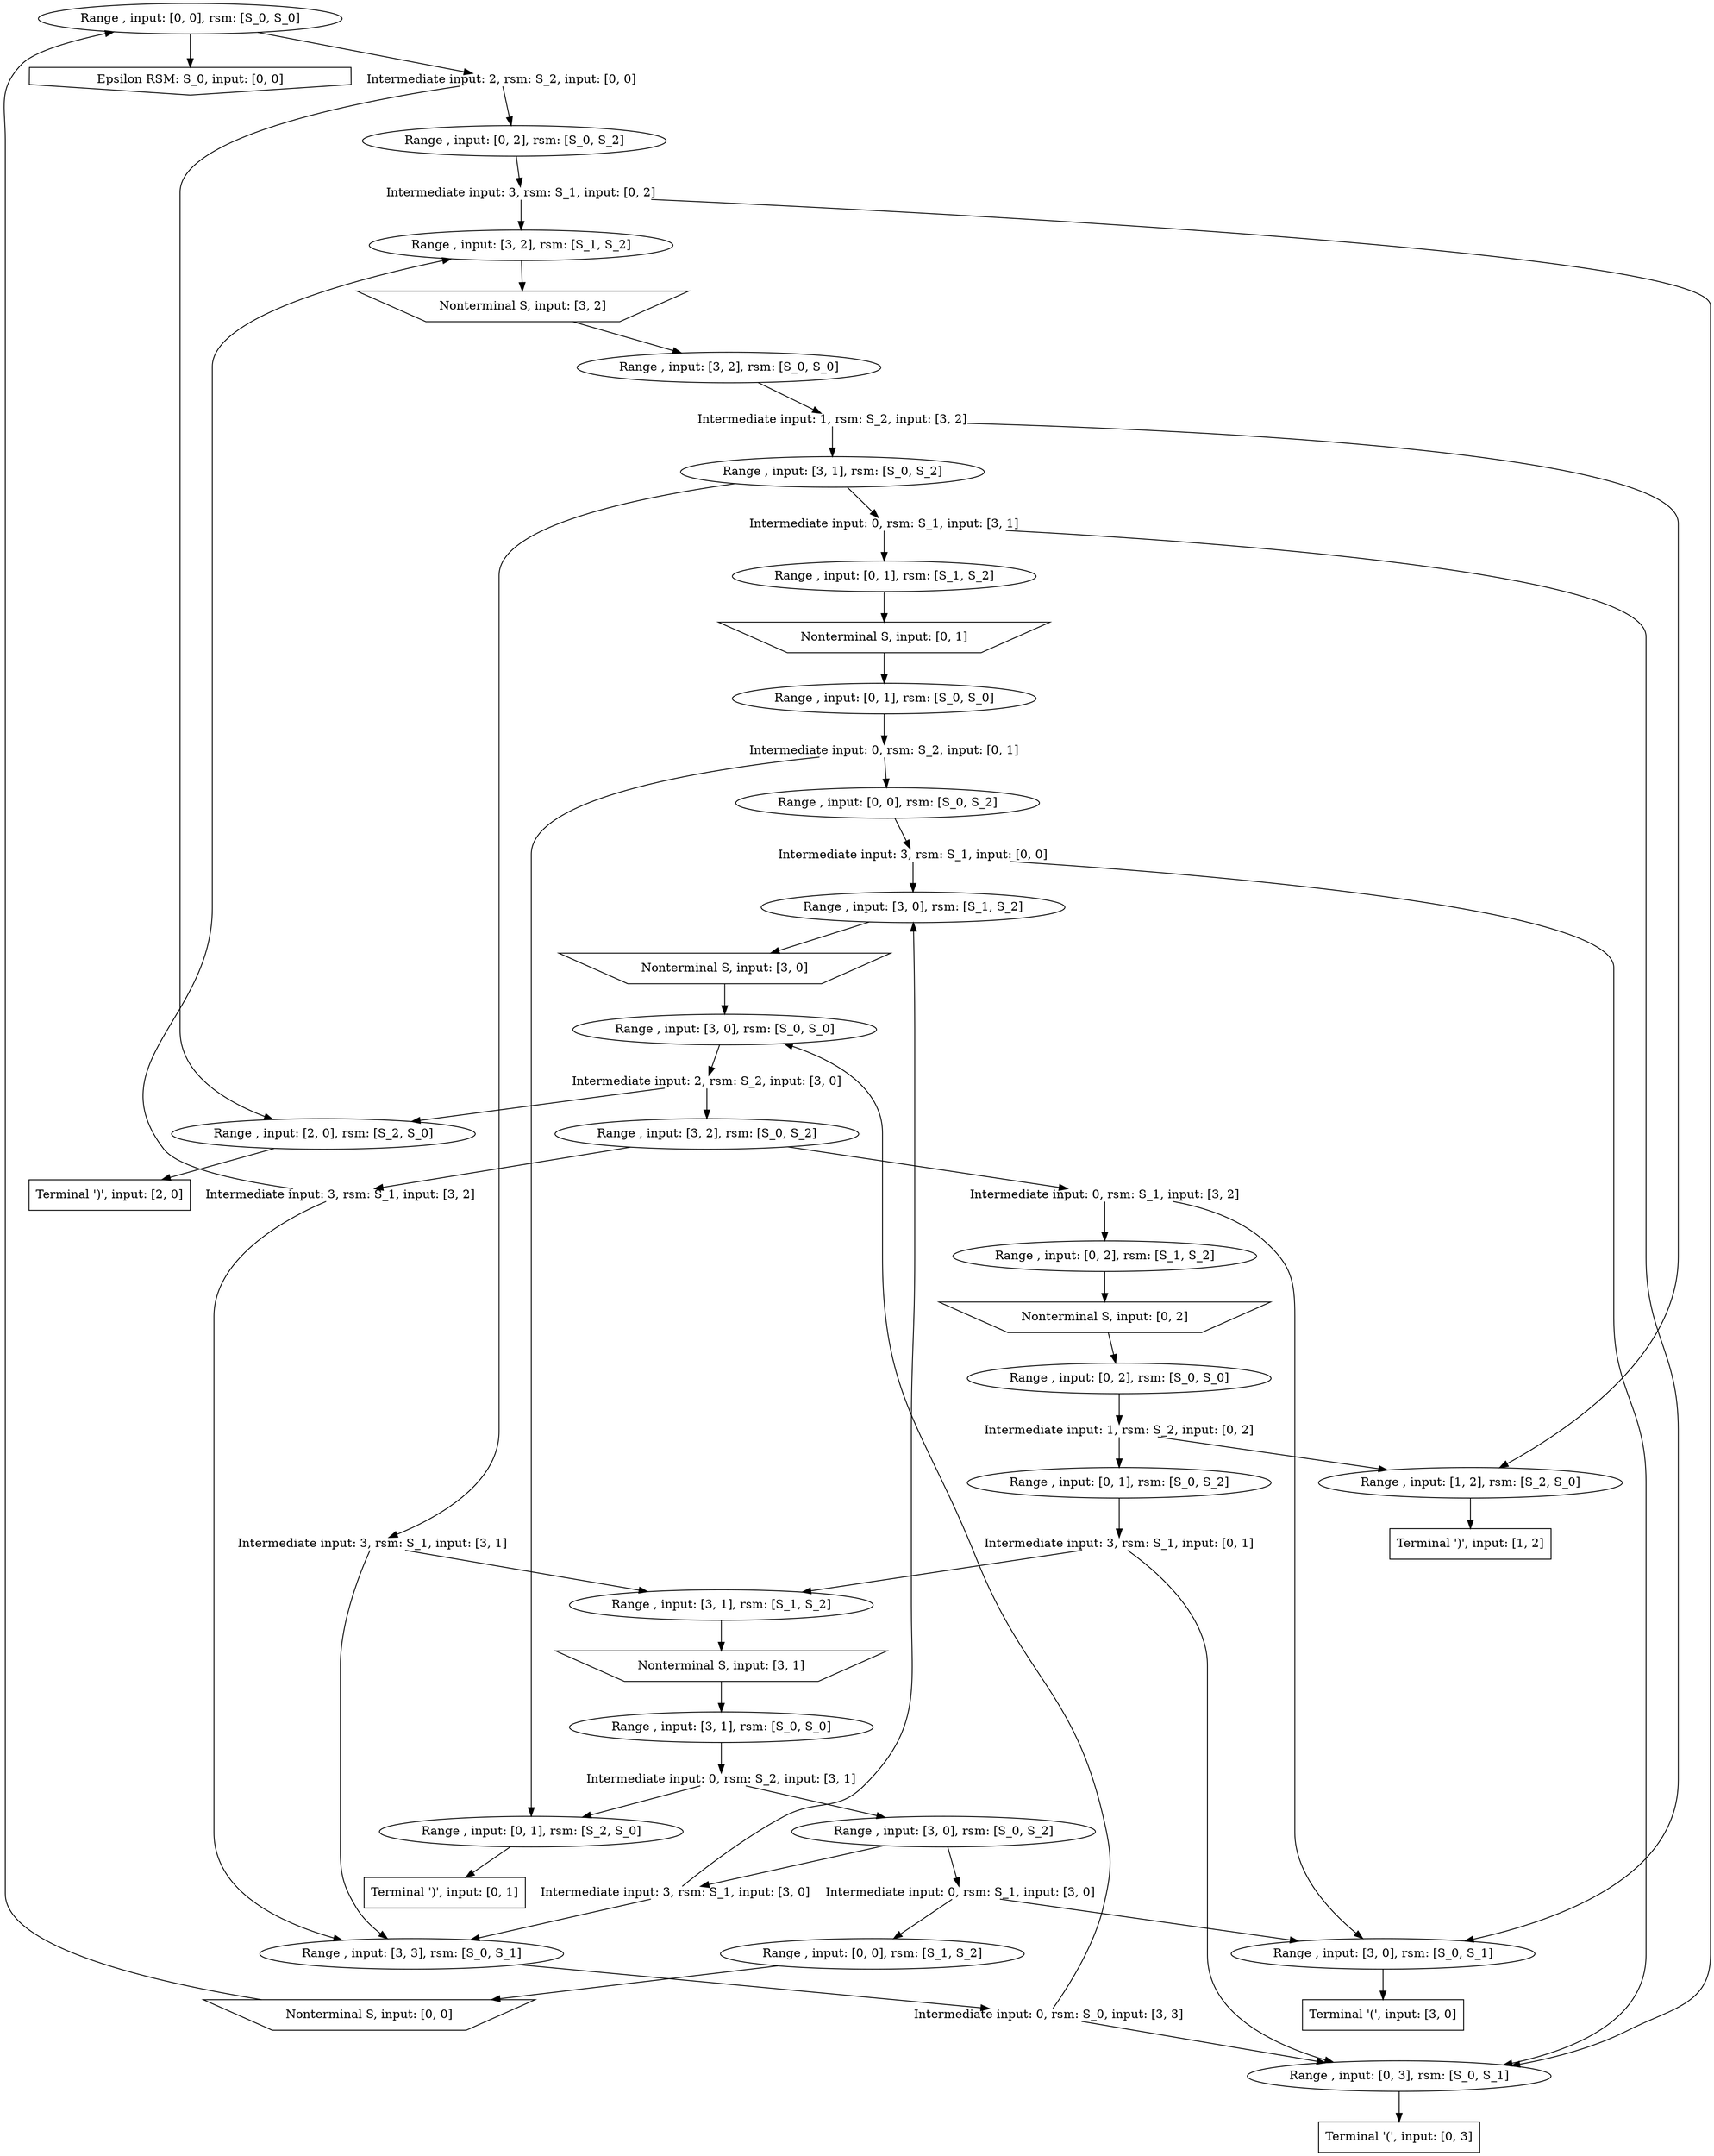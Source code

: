 digraph g {
labelloc="t"
label=""
0 [label = "Epsilon RSM: S_0, input: [0, 0]", shape = invhouse]
1 [label = "Intermediate input: 0, rsm: S_0, input: [3, 3]", shape = plain]
2 [label = "Intermediate input: 0, rsm: S_1, input: [3, 0]", shape = plain]
3 [label = "Intermediate input: 0, rsm: S_1, input: [3, 1]", shape = plain]
4 [label = "Intermediate input: 0, rsm: S_1, input: [3, 2]", shape = plain]
5 [label = "Intermediate input: 0, rsm: S_2, input: [0, 1]", shape = plain]
6 [label = "Intermediate input: 0, rsm: S_2, input: [3, 1]", shape = plain]
7 [label = "Intermediate input: 1, rsm: S_2, input: [0, 2]", shape = plain]
8 [label = "Intermediate input: 1, rsm: S_2, input: [3, 2]", shape = plain]
9 [label = "Intermediate input: 2, rsm: S_2, input: [0, 0]", shape = plain]
10 [label = "Intermediate input: 2, rsm: S_2, input: [3, 0]", shape = plain]
11 [label = "Intermediate input: 3, rsm: S_1, input: [0, 0]", shape = plain]
12 [label = "Intermediate input: 3, rsm: S_1, input: [0, 1]", shape = plain]
13 [label = "Intermediate input: 3, rsm: S_1, input: [0, 2]", shape = plain]
14 [label = "Intermediate input: 3, rsm: S_1, input: [3, 0]", shape = plain]
15 [label = "Intermediate input: 3, rsm: S_1, input: [3, 1]", shape = plain]
16 [label = "Intermediate input: 3, rsm: S_1, input: [3, 2]", shape = plain]
17 [label = "Nonterminal S, input: [0, 0]", shape = invtrapezium]
18 [label = "Nonterminal S, input: [0, 1]", shape = invtrapezium]
19 [label = "Nonterminal S, input: [0, 2]", shape = invtrapezium]
20 [label = "Nonterminal S, input: [3, 0]", shape = invtrapezium]
21 [label = "Nonterminal S, input: [3, 1]", shape = invtrapezium]
22 [label = "Nonterminal S, input: [3, 2]", shape = invtrapezium]
23 [label = "Range , input: [0, 0], rsm: [S_0, S_0]", shape = ellipse]
24 [label = "Range , input: [0, 0], rsm: [S_0, S_2]", shape = ellipse]
25 [label = "Range , input: [0, 0], rsm: [S_1, S_2]", shape = ellipse]
26 [label = "Range , input: [0, 1], rsm: [S_0, S_0]", shape = ellipse]
27 [label = "Range , input: [0, 1], rsm: [S_0, S_2]", shape = ellipse]
28 [label = "Range , input: [0, 1], rsm: [S_1, S_2]", shape = ellipse]
29 [label = "Range , input: [0, 1], rsm: [S_2, S_0]", shape = ellipse]
30 [label = "Range , input: [0, 2], rsm: [S_0, S_0]", shape = ellipse]
31 [label = "Range , input: [0, 2], rsm: [S_0, S_2]", shape = ellipse]
32 [label = "Range , input: [0, 2], rsm: [S_1, S_2]", shape = ellipse]
33 [label = "Range , input: [0, 3], rsm: [S_0, S_1]", shape = ellipse]
34 [label = "Range , input: [1, 2], rsm: [S_2, S_0]", shape = ellipse]
35 [label = "Range , input: [2, 0], rsm: [S_2, S_0]", shape = ellipse]
36 [label = "Range , input: [3, 0], rsm: [S_0, S_0]", shape = ellipse]
37 [label = "Range , input: [3, 0], rsm: [S_0, S_1]", shape = ellipse]
38 [label = "Range , input: [3, 0], rsm: [S_0, S_2]", shape = ellipse]
39 [label = "Range , input: [3, 0], rsm: [S_1, S_2]", shape = ellipse]
40 [label = "Range , input: [3, 1], rsm: [S_0, S_0]", shape = ellipse]
41 [label = "Range , input: [3, 1], rsm: [S_0, S_2]", shape = ellipse]
42 [label = "Range , input: [3, 1], rsm: [S_1, S_2]", shape = ellipse]
43 [label = "Range , input: [3, 2], rsm: [S_0, S_0]", shape = ellipse]
44 [label = "Range , input: [3, 2], rsm: [S_0, S_2]", shape = ellipse]
45 [label = "Range , input: [3, 2], rsm: [S_1, S_2]", shape = ellipse]
46 [label = "Range , input: [3, 3], rsm: [S_0, S_1]", shape = ellipse]
47 [label = "Terminal '(', input: [0, 3]", shape = rectangle]
48 [label = "Terminal '(', input: [3, 0]", shape = rectangle]
49 [label = "Terminal ')', input: [0, 1]", shape = rectangle]
50 [label = "Terminal ')', input: [1, 2]", shape = rectangle]
51 [label = "Terminal ')', input: [2, 0]", shape = rectangle]
1->36
1->33
2->37
2->25
3->37
3->28
4->37
4->32
5->24
5->29
6->38
6->29
7->27
7->34
8->41
8->34
9->31
9->35
10->44
10->35
11->33
11->39
12->33
12->42
13->33
13->45
14->46
14->39
15->46
15->42
16->46
16->45
17->23
18->26
19->30
20->36
21->40
22->43
23->0
23->9
24->11
25->17
26->5
27->12
28->18
29->49
30->7
31->13
32->19
33->47
34->50
35->51
36->10
37->48
38->2
38->14
39->20
40->6
41->15
41->3
42->21
43->8
44->4
44->16
45->22
46->1
}
